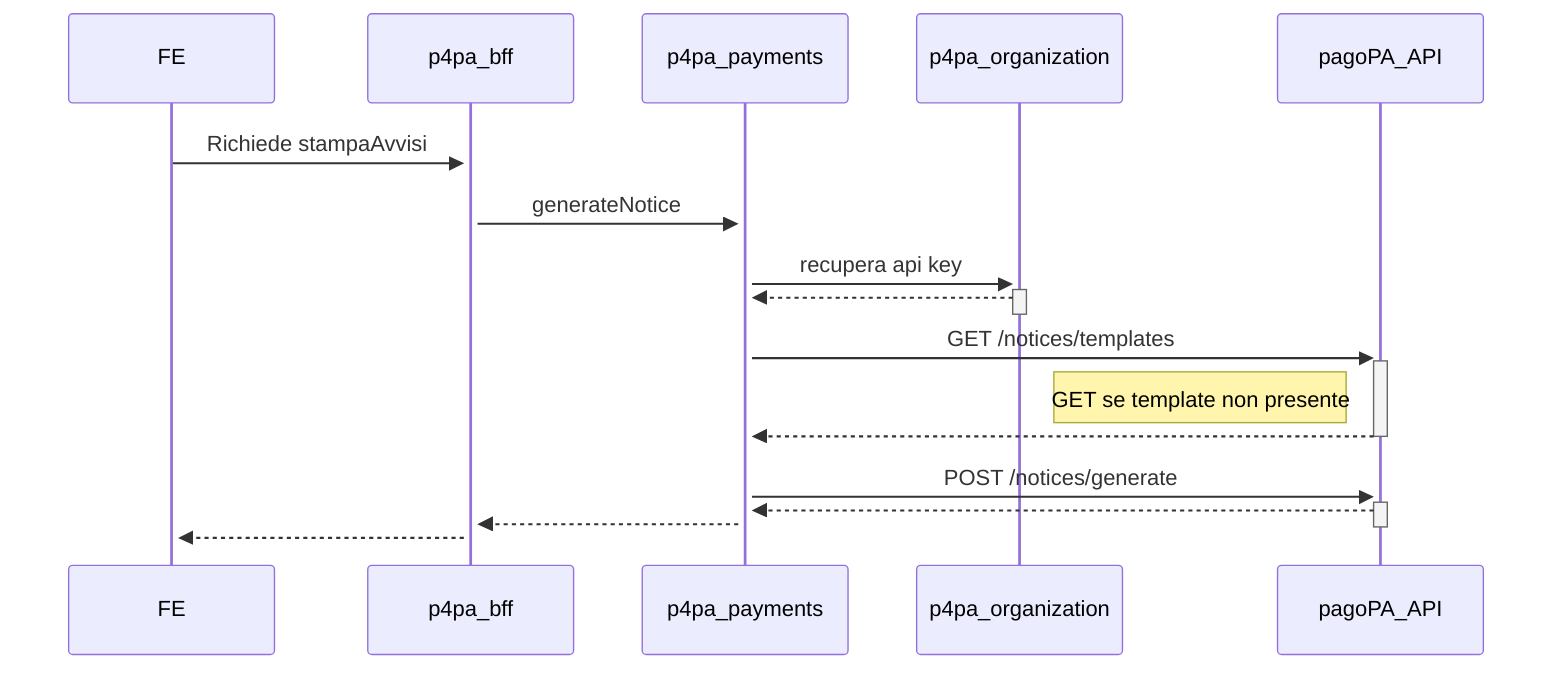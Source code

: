 sequenceDiagram
    participant FE
    participant p4pa_bff
    participant p4pa_payments
    participant p4pa_organization
    participant pagoPA_API

     FE ->>+ p4pa_bff: Richiede stampaAvvisi
        p4pa_bff ->>+ p4pa_payments: generateNotice
            p4pa_payments ->>+ p4pa_organization: recupera api key
            p4pa_organization -->>- p4pa_payments: #
            p4pa_payments ->>+ pagoPA_API: GET /notices/templates
                note left of pagoPA_API: GET se template non presente
                pagoPA_API -->>- p4pa_payments: #
                p4pa_payments ->>+ pagoPA_API: POST /notices/generate
            pagoPA_API -->>- p4pa_payments: #
        p4pa_payments -->>+ p4pa_bff: #
     p4pa_bff -->>+ FE: #